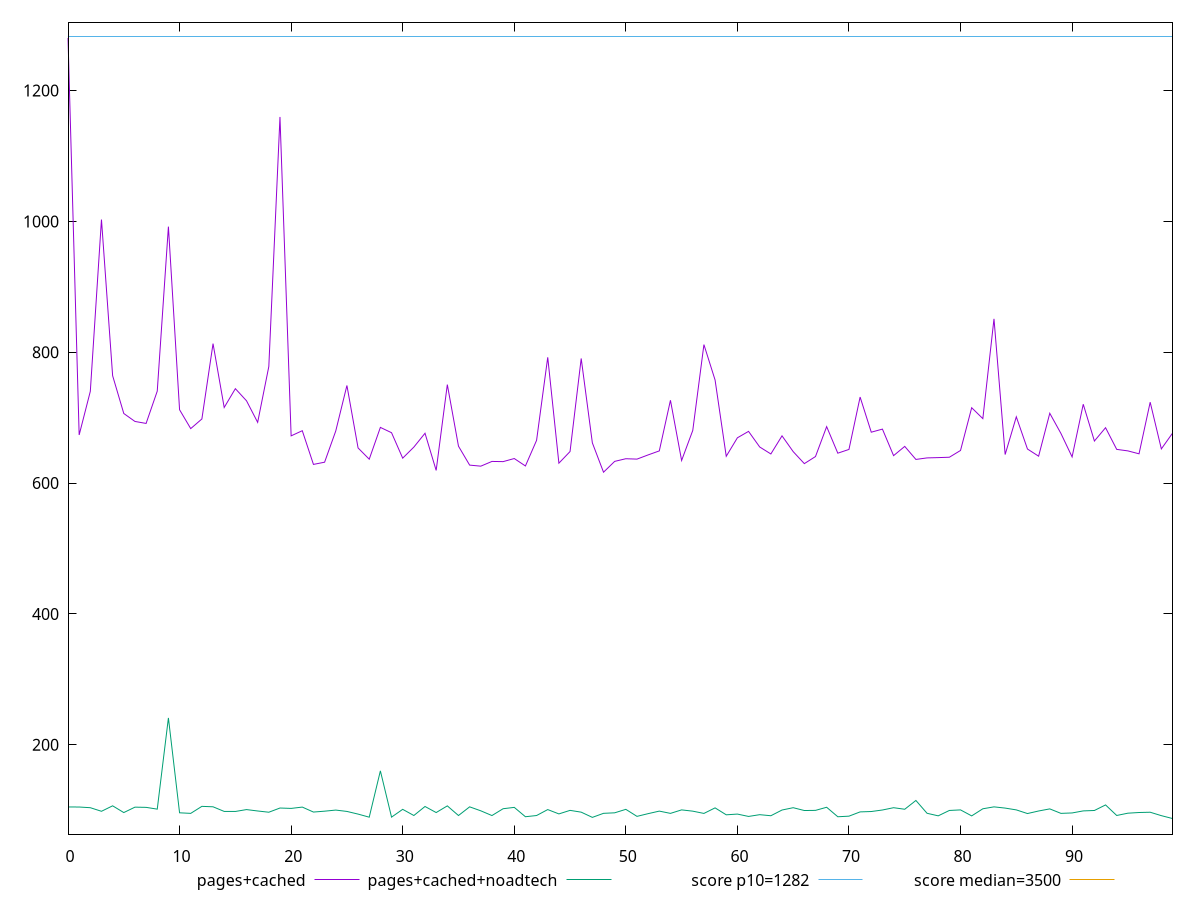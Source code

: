 reset

$pagesCached <<EOF
0 1280.4559999999994
1 673.5160000000002
2 740.236
3 1002.811999999999
4 764.0960000000003
5 706.3400000000001
6 694.188
7 691.144
8 740.5000000000005
9 991.9320000000002
10 712.0759999999999
11 683.2360000000004
12 697.9680000000005
13 813.1360000000002
14 715.52
15 744.2600000000006
16 725.7520000000002
17 692.7960000000003
18 778.1560000000001
19 1159.652
20 672.1600000000004
21 680.008
22 628.5080000000003
23 631.8880000000004
24 679.6160000000004
25 749.16
26 653.6720000000006
27 636.4760000000002
28 685.0920000000001
29 676.9480000000001
30 638.0640000000002
31 654.9880000000002
32 676.12
33 619.3240000000005
34 750.5200000000007
35 656.3760000000001
36 627.4320000000005
37 625.8280000000002
38 633.0520000000004
39 632.7680000000001
40 637.4880000000003
41 626.1280000000004
42 665.2800000000005
43 792.2160000000005
44 630.3800000000005
45 648.1840000000004
46 790.4200000000002
47 661.4400000000005
48 616.576
49 633.1400000000003
50 637.1960000000005
51 636.5960000000007
52 643.0280000000007
53 649.1520000000004
54 726.5560000000005
55 634.4999999999999
56 680.4480000000002
57 811.6480000000005
58 757.5200000000003
59 640.948
60 669.1840000000004
61 678.996
62 655.1320000000003
63 644.4760000000002
64 672.1720000000004
65 648.0760000000004
66 629.7040000000002
67 640.5200000000004
68 686.2480000000005
69 645.6680000000001
70 651.4000000000003
71 731.4720000000002
72 677.7480000000007
73 682.4680000000003
74 641.904
75 656.0440000000003
76 636.1040000000002
77 638.4520000000006
78 638.9080000000004
79 639.4680000000002
80 649.82
81 715.1520000000003
82 698.4799999999999
83 851.0280000000002
84 643.5640000000003
85 701.2600000000004
86 652.0440000000002
87 641.0640000000003
88 706.664
89 675.8240000000003
90 640.0000000000005
91 720.5000000000002
92 664.2520000000002
93 684.6000000000001
94 651.4880000000004
95 649.176
96 644.7080000000003
97 723.6000000000004
98 652.212
99 676.1840000000001
EOF

$pagesCachedNoadtech <<EOF
0 104.87999999999998
1 104.79599999999999
2 103.74399999999999
3 98.264
4 106.628
5 96.30799999999996
6 104.58800000000001
7 104.26800000000001
8 101.556
9 241.02
10 95.96000000000001
11 95.084
12 105.804
13 105.13600000000001
14 98.06400000000001
15 97.99199999999999
16 100.86799999999998
17 98.74000000000001
18 96.832
19 103.25999999999999
20 102.67200000000001
21 104.68799999999999
22 97.09200000000001
23 98.44
24 100.11600000000001
25 98.04400000000001
26 93.976
27 89.276
28 160.072
29 89.344
30 101.244
31 91.82400000000001
32 105.608
33 96.32800000000002
34 106.532
35 91.78799999999998
36 105.06
37 98.988
38 91.748
39 102.18
40 104.256
41 89.95599999999999
42 91.78800000000001
43 100.88400000000003
44 94.26400000000001
45 99.668
46 96.936
47 88.956
48 95.13999999999999
49 95.93199999999999
50 101.23199999999997
51 90.504
52 94.66400000000002
53 98.53200000000001
54 95.07199999999999
55 100.408
56 98.46000000000001
57 94.996
58 103.47999999999998
59 92.88400000000001
60 93.99600000000001
61 90.392
62 93.08399999999999
63 91.46399999999998
64 100.19199999999998
65 103.74799999999999
66 99.42800000000001
67 99.66
68 104.416
69 89.91600000000001
70 90.808
71 97.33999999999999
72 97.912
73 100.23200000000004
74 103.744
75 101.38399999999999
76 114.804
77 95.21199999999999
78 91.312
79 99.53999999999999
80 100.38400000000001
81 91.23999999999998
82 102.09599999999998
83 105.032
84 103.15599999999998
85 100.39200000000002
86 94.81200000000003
87 98.72000000000001
88 101.932
89 95.08800000000001
90 95.71999999999998
91 98.85999999999999
92 99.49200000000002
93 107.98000000000002
94 91.86
95 95.36000000000001
96 96.4
97 96.82000000000002
98 91.59199999999998
99 87.212
EOF

set key outside below
set xrange [0:99]
set yrange [63.34712000000002:1304.3208799999995]
set trange [63.34712000000002:1304.3208799999995]
set terminal svg size 640, 520 enhanced background rgb 'white'
set output "report_00026_2021-02-22T21:38:55.199Z/bootup-time/comparison/line/1_vs_2.svg"

plot $pagesCached title "pages+cached" with line, \
     $pagesCachedNoadtech title "pages+cached+noadtech" with line, \
     1282 title "score p10=1282", \
     3500 title "score median=3500"

reset
